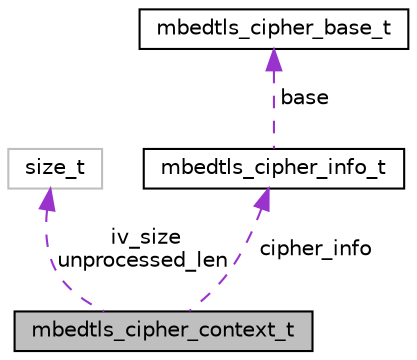 digraph "mbedtls_cipher_context_t"
{
  edge [fontname="Helvetica",fontsize="10",labelfontname="Helvetica",labelfontsize="10"];
  node [fontname="Helvetica",fontsize="10",shape=record];
  Node1 [label="mbedtls_cipher_context_t",height=0.2,width=0.4,color="black", fillcolor="grey75", style="filled", fontcolor="black"];
  Node2 -> Node1 [dir="back",color="darkorchid3",fontsize="10",style="dashed",label=" iv_size\nunprocessed_len" ];
  Node2 [label="size_t",height=0.2,width=0.4,color="grey75", fillcolor="white", style="filled"];
  Node3 -> Node1 [dir="back",color="darkorchid3",fontsize="10",style="dashed",label=" cipher_info" ];
  Node3 [label="mbedtls_cipher_info_t",height=0.2,width=0.4,color="black", fillcolor="white", style="filled",URL="$structmbedtls__cipher__info__t.html"];
  Node4 -> Node3 [dir="back",color="darkorchid3",fontsize="10",style="dashed",label=" base" ];
  Node4 [label="mbedtls_cipher_base_t",height=0.2,width=0.4,color="black", fillcolor="white", style="filled",URL="$structmbedtls__cipher__base__t.html"];
}
